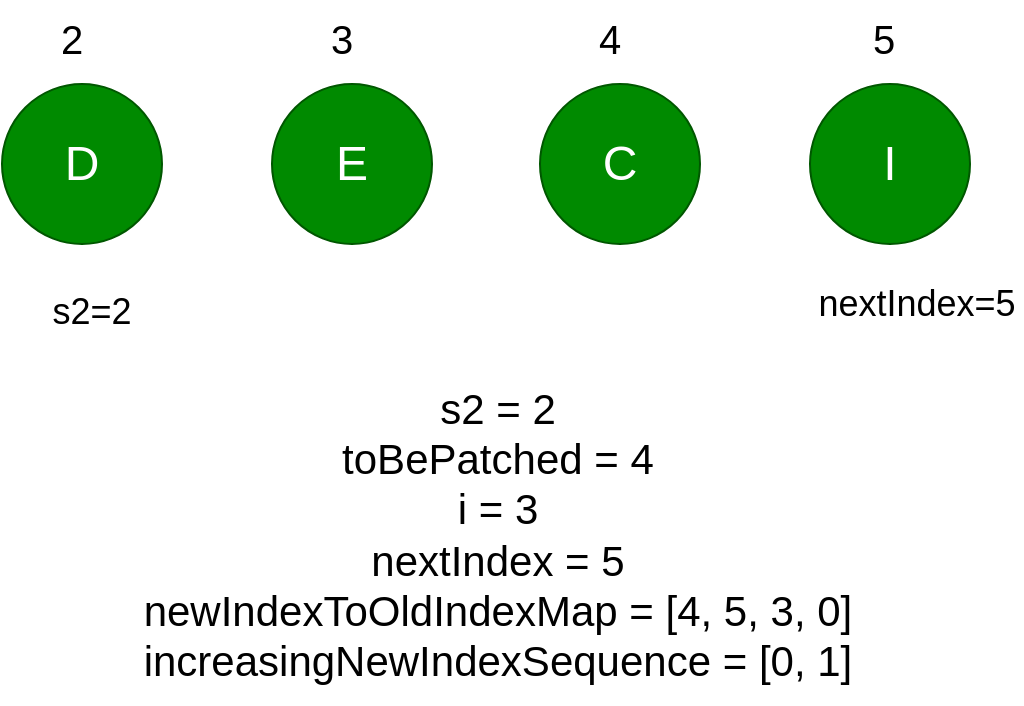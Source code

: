<mxfile>
    <diagram id="cfD_yqKAgNcjM9ps7xTZ" name="第 1 页">
        <mxGraphModel dx="831" dy="523" grid="1" gridSize="10" guides="1" tooltips="1" connect="1" arrows="1" fold="1" page="1" pageScale="1" pageWidth="827" pageHeight="1169" math="0" shadow="0">
            <root>
                <mxCell id="0"/>
                <mxCell id="1" parent="0"/>
                <mxCell id="2" value="D" style="ellipse;whiteSpace=wrap;html=1;aspect=fixed;fillColor=#008a00;strokeColor=#005700;fontColor=#ffffff;fontSize=24;" parent="1" vertex="1">
                    <mxGeometry x="130" y="130" width="80" height="80" as="geometry"/>
                </mxCell>
                <mxCell id="3" value="E" style="ellipse;whiteSpace=wrap;html=1;aspect=fixed;fillColor=#008a00;strokeColor=#005700;fontColor=#ffffff;fontSize=24;" parent="1" vertex="1">
                    <mxGeometry x="265" y="130" width="80" height="80" as="geometry"/>
                </mxCell>
                <mxCell id="4" value="C" style="ellipse;whiteSpace=wrap;html=1;aspect=fixed;fillColor=#008a00;strokeColor=#005700;fontColor=#ffffff;fontSize=24;" parent="1" vertex="1">
                    <mxGeometry x="399" y="130" width="80" height="80" as="geometry"/>
                </mxCell>
                <mxCell id="5" value="I" style="ellipse;whiteSpace=wrap;html=1;aspect=fixed;fillColor=#008a00;strokeColor=#005700;fontColor=#ffffff;fontSize=24;" parent="1" vertex="1">
                    <mxGeometry x="534" y="130" width="80" height="80" as="geometry"/>
                </mxCell>
                <mxCell id="6" value="&lt;font style=&quot;font-size: 18px&quot;&gt;s2=2&lt;/font&gt;" style="text;html=1;strokeColor=none;fillColor=none;align=center;verticalAlign=middle;whiteSpace=wrap;rounded=0;fontSize=28;" parent="1" vertex="1">
                    <mxGeometry x="134.5" y="220" width="80" height="40" as="geometry"/>
                </mxCell>
                <mxCell id="7" value="nextIndex=5" style="text;html=1;strokeColor=none;fillColor=none;align=center;verticalAlign=middle;whiteSpace=wrap;rounded=0;fontSize=18;" parent="1" vertex="1">
                    <mxGeometry x="533.5" y="220" width="106.5" height="40" as="geometry"/>
                </mxCell>
                <mxCell id="8" value="&lt;font style=&quot;font-size: 20px&quot;&gt;2&lt;/font&gt;" style="text;html=1;strokeColor=none;fillColor=none;align=center;verticalAlign=middle;whiteSpace=wrap;rounded=0;fontSize=28;" parent="1" vertex="1">
                    <mxGeometry x="140" y="90" width="50" height="30" as="geometry"/>
                </mxCell>
                <mxCell id="9" value="&lt;font style=&quot;font-size: 20px&quot;&gt;3&lt;/font&gt;" style="text;html=1;strokeColor=none;fillColor=none;align=center;verticalAlign=middle;whiteSpace=wrap;rounded=0;fontSize=28;" parent="1" vertex="1">
                    <mxGeometry x="275" y="90" width="50" height="30" as="geometry"/>
                </mxCell>
                <mxCell id="10" value="&lt;font style=&quot;font-size: 20px&quot;&gt;4&lt;/font&gt;" style="text;html=1;strokeColor=none;fillColor=none;align=center;verticalAlign=middle;whiteSpace=wrap;rounded=0;fontSize=28;" parent="1" vertex="1">
                    <mxGeometry x="409" y="90" width="50" height="30" as="geometry"/>
                </mxCell>
                <mxCell id="11" value="&lt;font style=&quot;font-size: 20px&quot;&gt;5&lt;/font&gt;" style="text;html=1;strokeColor=none;fillColor=none;align=center;verticalAlign=middle;whiteSpace=wrap;rounded=0;fontSize=28;" parent="1" vertex="1">
                    <mxGeometry x="546" y="90" width="50" height="30" as="geometry"/>
                </mxCell>
                <mxCell id="12" value="s2 = 2&lt;br style=&quot;font-size: 21px&quot;&gt;toBePatched = 4&lt;br style=&quot;font-size: 21px&quot;&gt;i = 3&lt;br style=&quot;font-size: 21px&quot;&gt;nextIndex = 5&lt;br&gt;newIndexToOldIndexMap = [4, 5, 3, 0]&lt;br&gt;increasingNewIndexSequence = [0, 1]" style="text;html=1;strokeColor=none;fillColor=none;align=center;verticalAlign=middle;whiteSpace=wrap;rounded=0;fontSize=21;" parent="1" vertex="1">
                    <mxGeometry x="190" y="270" width="376" height="170" as="geometry"/>
                </mxCell>
            </root>
        </mxGraphModel>
    </diagram>
    <diagram id="yC-Avbt-x21mUsq8Pge7" name="第 2 页">
        <mxGraphModel dx="831" dy="523" grid="1" gridSize="10" guides="1" tooltips="1" connect="1" arrows="1" fold="1" page="1" pageScale="1" pageWidth="827" pageHeight="1169" math="0" shadow="0">
            <root>
                <mxCell id="oZzrUIZT14CLjFU9RRdp-0"/>
                <mxCell id="oZzrUIZT14CLjFU9RRdp-1" parent="oZzrUIZT14CLjFU9RRdp-0"/>
                <mxCell id="PtAcoKGkyZoISOG2tn7U-0" value="D" style="ellipse;whiteSpace=wrap;html=1;aspect=fixed;fillColor=#008a00;strokeColor=#005700;fontColor=#ffffff;fontSize=24;" vertex="1" parent="oZzrUIZT14CLjFU9RRdp-1">
                    <mxGeometry x="130" y="130" width="80" height="80" as="geometry"/>
                </mxCell>
                <mxCell id="PtAcoKGkyZoISOG2tn7U-1" value="E" style="ellipse;whiteSpace=wrap;html=1;aspect=fixed;fillColor=#008a00;strokeColor=#005700;fontColor=#ffffff;fontSize=24;" vertex="1" parent="oZzrUIZT14CLjFU9RRdp-1">
                    <mxGeometry x="265" y="130" width="80" height="80" as="geometry"/>
                </mxCell>
                <mxCell id="PtAcoKGkyZoISOG2tn7U-2" value="C" style="ellipse;whiteSpace=wrap;html=1;aspect=fixed;fillColor=#008a00;strokeColor=#005700;fontColor=#ffffff;fontSize=24;" vertex="1" parent="oZzrUIZT14CLjFU9RRdp-1">
                    <mxGeometry x="399" y="130" width="80" height="80" as="geometry"/>
                </mxCell>
                <mxCell id="PtAcoKGkyZoISOG2tn7U-3" value="I" style="ellipse;whiteSpace=wrap;html=1;aspect=fixed;fillColor=#008a00;strokeColor=#005700;fontColor=#ffffff;fontSize=24;" vertex="1" parent="oZzrUIZT14CLjFU9RRdp-1">
                    <mxGeometry x="534" y="130" width="80" height="80" as="geometry"/>
                </mxCell>
                <mxCell id="PtAcoKGkyZoISOG2tn7U-4" value="&lt;font style=&quot;font-size: 18px&quot;&gt;s2=2&lt;/font&gt;" style="text;html=1;strokeColor=none;fillColor=none;align=center;verticalAlign=middle;whiteSpace=wrap;rounded=0;fontSize=28;" vertex="1" parent="oZzrUIZT14CLjFU9RRdp-1">
                    <mxGeometry x="134.5" y="220" width="80" height="40" as="geometry"/>
                </mxCell>
                <mxCell id="PtAcoKGkyZoISOG2tn7U-5" value="nextIndex=4" style="text;html=1;strokeColor=none;fillColor=none;align=center;verticalAlign=middle;whiteSpace=wrap;rounded=0;fontSize=18;" vertex="1" parent="oZzrUIZT14CLjFU9RRdp-1">
                    <mxGeometry x="380.75" y="220" width="106.5" height="40" as="geometry"/>
                </mxCell>
                <mxCell id="PtAcoKGkyZoISOG2tn7U-6" value="&lt;font style=&quot;font-size: 20px&quot;&gt;2&lt;/font&gt;" style="text;html=1;strokeColor=none;fillColor=none;align=center;verticalAlign=middle;whiteSpace=wrap;rounded=0;fontSize=28;" vertex="1" parent="oZzrUIZT14CLjFU9RRdp-1">
                    <mxGeometry x="140" y="90" width="50" height="30" as="geometry"/>
                </mxCell>
                <mxCell id="PtAcoKGkyZoISOG2tn7U-7" value="&lt;font style=&quot;font-size: 20px&quot;&gt;3&lt;/font&gt;" style="text;html=1;strokeColor=none;fillColor=none;align=center;verticalAlign=middle;whiteSpace=wrap;rounded=0;fontSize=28;" vertex="1" parent="oZzrUIZT14CLjFU9RRdp-1">
                    <mxGeometry x="275" y="90" width="50" height="30" as="geometry"/>
                </mxCell>
                <mxCell id="PtAcoKGkyZoISOG2tn7U-8" value="&lt;font style=&quot;font-size: 20px&quot;&gt;4&lt;/font&gt;" style="text;html=1;strokeColor=none;fillColor=none;align=center;verticalAlign=middle;whiteSpace=wrap;rounded=0;fontSize=28;" vertex="1" parent="oZzrUIZT14CLjFU9RRdp-1">
                    <mxGeometry x="409" y="90" width="50" height="30" as="geometry"/>
                </mxCell>
                <mxCell id="PtAcoKGkyZoISOG2tn7U-9" value="&lt;font style=&quot;font-size: 20px&quot;&gt;5&lt;/font&gt;" style="text;html=1;strokeColor=none;fillColor=none;align=center;verticalAlign=middle;whiteSpace=wrap;rounded=0;fontSize=28;" vertex="1" parent="oZzrUIZT14CLjFU9RRdp-1">
                    <mxGeometry x="546" y="90" width="50" height="30" as="geometry"/>
                </mxCell>
                <mxCell id="PtAcoKGkyZoISOG2tn7U-10" value="s2 = 2&lt;br style=&quot;font-size: 21px&quot;&gt;toBePatched = 4&lt;br style=&quot;font-size: 21px&quot;&gt;i = 2&lt;br style=&quot;font-size: 21px&quot;&gt;nextIndex = 4&lt;br&gt;newIndexToOldIndexMap = [4, 5, 3, 0]&lt;br&gt;increasingNewIndexSequence = [0, 1]" style="text;html=1;strokeColor=none;fillColor=none;align=center;verticalAlign=middle;whiteSpace=wrap;rounded=0;fontSize=21;" vertex="1" parent="oZzrUIZT14CLjFU9RRdp-1">
                    <mxGeometry x="190" y="270" width="376" height="170" as="geometry"/>
                </mxCell>
            </root>
        </mxGraphModel>
    </diagram>
</mxfile>